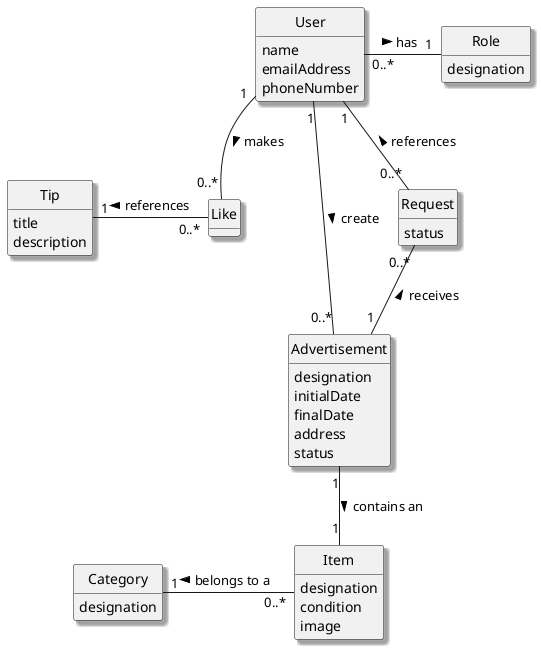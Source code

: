 @startuml
skinparam monochrome true
skinparam packageStyle rectangle
skinparam shadowing true
'skinparam linetype ortho
skinparam classAttributeIconSize 0
hide circle
hide methods
'left to right direction

class User {
    name
    emailAddress
    phoneNumber
}

class Role {
    designation
}

class Item {
    designation
    condition
    image
}

class Category {
    designation
}

class Advertisement{
    designation
    initialDate
    finalDate
    address
    status
    '(active, pending, closed)
}

class Request {
    status
    '(pending, canceled, denied/rejected, accepted, donated/done)
}

class Tip {
    title
    description
}

class Like {
}

Item "0..*" -left- "1" Category : belongs to a \t >
Advertisement "1" -- "1" Item : contains an \t >
User "1" -- "0..*" Advertisement : create >
User "1" -- "0..*" Request : references <
Request "0..*" -- "1" Advertisement : receives <
User "1" -- "0..*" Like : makes >
Like "0..*" -left- "1" Tip : references >
"User" "0..*" - "1" Role : has \t >
@enduml